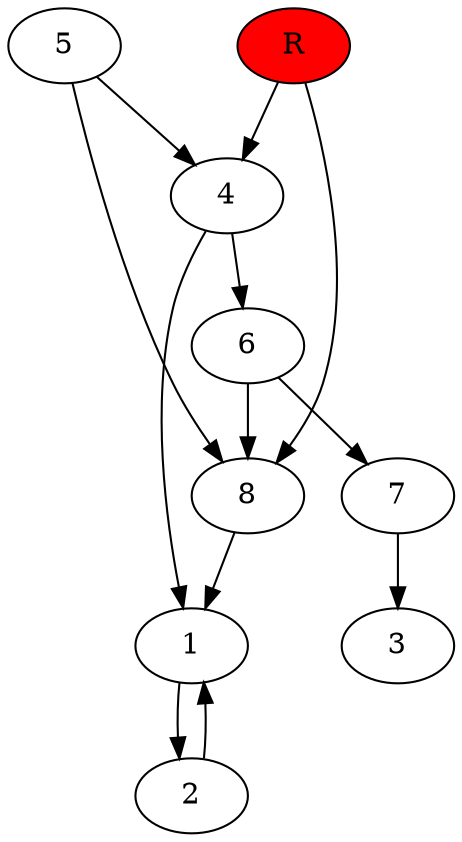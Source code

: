 digraph prb10112 {
	1
	2
	3
	4
	5
	6
	7
	8
	R [fillcolor="#ff0000" style=filled]
	1 -> 2
	2 -> 1
	4 -> 1
	4 -> 6
	5 -> 4
	5 -> 8
	6 -> 7
	6 -> 8
	7 -> 3
	8 -> 1
	R -> 4
	R -> 8
}
